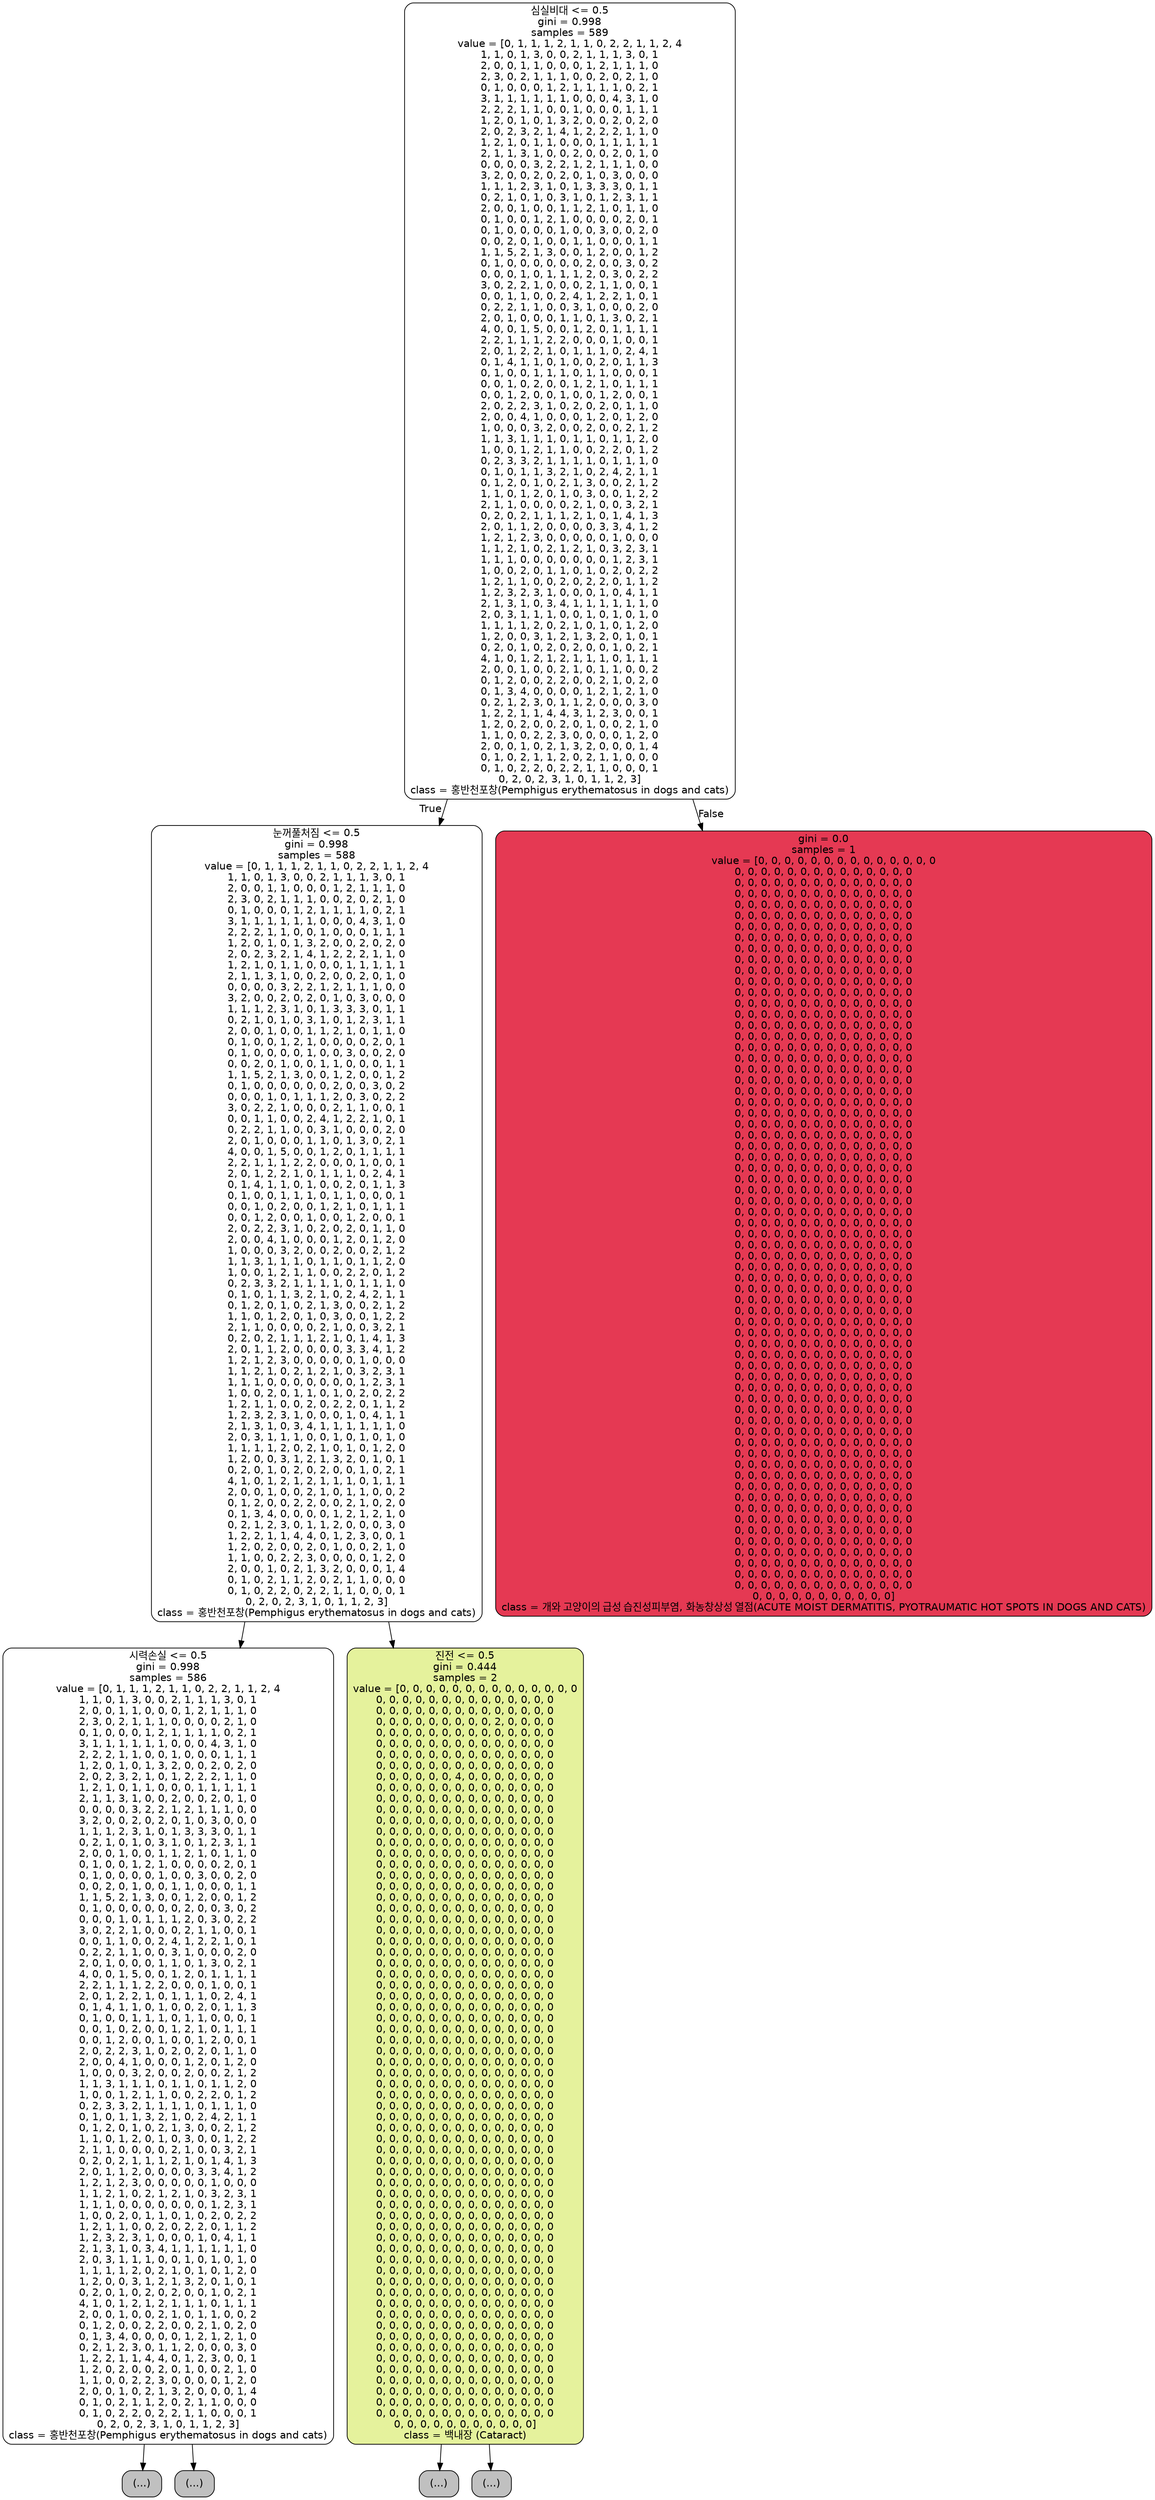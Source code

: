 digraph Tree {
node [shape=box, style="filled, rounded", color="black", fontname="helvetica"] ;
edge [fontname="helvetica"] ;
0 [label="심실비대 <= 0.5\ngini = 0.998\nsamples = 589\nvalue = [0, 1, 1, 1, 2, 1, 1, 0, 2, 2, 1, 1, 2, 4\n1, 1, 0, 1, 3, 0, 0, 2, 1, 1, 1, 3, 0, 1\n2, 0, 0, 1, 1, 0, 0, 0, 1, 2, 1, 1, 1, 0\n2, 3, 0, 2, 1, 1, 1, 0, 0, 2, 0, 2, 1, 0\n0, 1, 0, 0, 0, 1, 2, 1, 1, 1, 1, 0, 2, 1\n3, 1, 1, 1, 1, 1, 1, 0, 0, 0, 4, 3, 1, 0\n2, 2, 2, 1, 1, 0, 0, 1, 0, 0, 0, 1, 1, 1\n1, 2, 0, 1, 0, 1, 3, 2, 0, 0, 2, 0, 2, 0\n2, 0, 2, 3, 2, 1, 4, 1, 2, 2, 2, 1, 1, 0\n1, 2, 1, 0, 1, 1, 0, 0, 0, 1, 1, 1, 1, 1\n2, 1, 1, 3, 1, 0, 0, 2, 0, 0, 2, 0, 1, 0\n0, 0, 0, 0, 3, 2, 2, 1, 2, 1, 1, 1, 0, 0\n3, 2, 0, 0, 2, 0, 2, 0, 1, 0, 3, 0, 0, 0\n1, 1, 1, 2, 3, 1, 0, 1, 3, 3, 3, 0, 1, 1\n0, 2, 1, 0, 1, 0, 3, 1, 0, 1, 2, 3, 1, 1\n2, 0, 0, 1, 0, 0, 1, 1, 2, 1, 0, 1, 1, 0\n0, 1, 0, 0, 1, 2, 1, 0, 0, 0, 0, 2, 0, 1\n0, 1, 0, 0, 0, 0, 1, 0, 0, 3, 0, 0, 2, 0\n0, 0, 2, 0, 1, 0, 0, 1, 1, 0, 0, 0, 1, 1\n1, 1, 5, 2, 1, 3, 0, 0, 1, 2, 0, 0, 1, 2\n0, 1, 0, 0, 0, 0, 0, 0, 2, 0, 0, 3, 0, 2\n0, 0, 0, 1, 0, 1, 1, 1, 2, 0, 3, 0, 2, 2\n3, 0, 2, 2, 1, 0, 0, 0, 2, 1, 1, 0, 0, 1\n0, 0, 1, 1, 0, 0, 2, 4, 1, 2, 2, 1, 0, 1\n0, 2, 2, 1, 1, 0, 0, 3, 1, 0, 0, 0, 2, 0\n2, 0, 1, 0, 0, 0, 1, 1, 0, 1, 3, 0, 2, 1\n4, 0, 0, 1, 5, 0, 0, 1, 2, 0, 1, 1, 1, 1\n2, 2, 1, 1, 1, 2, 2, 0, 0, 0, 1, 0, 0, 1\n2, 0, 1, 2, 2, 1, 0, 1, 1, 1, 0, 2, 4, 1\n0, 1, 4, 1, 1, 0, 1, 0, 0, 2, 0, 1, 1, 3\n0, 1, 0, 0, 1, 1, 1, 0, 1, 1, 0, 0, 0, 1\n0, 0, 1, 0, 2, 0, 0, 1, 2, 1, 0, 1, 1, 1\n0, 0, 1, 2, 0, 0, 1, 0, 0, 1, 2, 0, 0, 1\n2, 0, 2, 2, 3, 1, 0, 2, 0, 2, 0, 1, 1, 0\n2, 0, 0, 4, 1, 0, 0, 0, 1, 2, 0, 1, 2, 0\n1, 0, 0, 0, 3, 2, 0, 0, 2, 0, 0, 2, 1, 2\n1, 1, 3, 1, 1, 1, 0, 1, 1, 0, 1, 1, 2, 0\n1, 0, 0, 1, 2, 1, 1, 0, 0, 2, 2, 0, 1, 2\n0, 2, 3, 3, 2, 1, 1, 1, 1, 0, 1, 1, 1, 0\n0, 1, 0, 1, 1, 3, 2, 1, 0, 2, 4, 2, 1, 1\n0, 1, 2, 0, 1, 0, 2, 1, 3, 0, 0, 2, 1, 2\n1, 1, 0, 1, 2, 0, 1, 0, 3, 0, 0, 1, 2, 2\n2, 1, 1, 0, 0, 0, 0, 2, 1, 0, 0, 3, 2, 1\n0, 2, 0, 2, 1, 1, 1, 2, 1, 0, 1, 4, 1, 3\n2, 0, 1, 1, 2, 0, 0, 0, 0, 3, 3, 4, 1, 2\n1, 2, 1, 2, 3, 0, 0, 0, 0, 0, 1, 0, 0, 0\n1, 1, 2, 1, 0, 2, 1, 2, 1, 0, 3, 2, 3, 1\n1, 1, 1, 0, 0, 0, 0, 0, 0, 0, 1, 2, 3, 1\n1, 0, 0, 2, 0, 1, 1, 0, 1, 0, 2, 0, 2, 2\n1, 2, 1, 1, 0, 0, 2, 0, 2, 2, 0, 1, 1, 2\n1, 2, 3, 2, 3, 1, 0, 0, 0, 1, 0, 4, 1, 1\n2, 1, 3, 1, 0, 3, 4, 1, 1, 1, 1, 1, 1, 0\n2, 0, 3, 1, 1, 1, 0, 0, 1, 0, 1, 0, 1, 0\n1, 1, 1, 1, 2, 0, 2, 1, 0, 1, 0, 1, 2, 0\n1, 2, 0, 0, 3, 1, 2, 1, 3, 2, 0, 1, 0, 1\n0, 2, 0, 1, 0, 2, 0, 2, 0, 0, 1, 0, 2, 1\n4, 1, 0, 1, 2, 1, 2, 1, 1, 1, 0, 1, 1, 1\n2, 0, 0, 1, 0, 0, 2, 1, 0, 1, 1, 0, 0, 2\n0, 1, 2, 0, 0, 2, 2, 0, 0, 2, 1, 0, 2, 0\n0, 1, 3, 4, 0, 0, 0, 0, 1, 2, 1, 2, 1, 0\n0, 2, 1, 2, 3, 0, 1, 1, 2, 0, 0, 0, 3, 0\n1, 2, 2, 1, 1, 4, 4, 3, 1, 2, 3, 0, 0, 1\n1, 2, 0, 2, 0, 0, 2, 0, 1, 0, 0, 2, 1, 0\n1, 1, 0, 0, 2, 2, 3, 0, 0, 0, 0, 1, 2, 0\n2, 0, 0, 1, 0, 2, 1, 3, 2, 0, 0, 0, 1, 4\n0, 1, 0, 2, 1, 1, 2, 0, 2, 1, 1, 0, 0, 0\n0, 1, 0, 2, 2, 0, 2, 2, 1, 1, 0, 0, 0, 1\n0, 2, 0, 2, 3, 1, 0, 1, 1, 2, 3]\nclass = 홍반천포창(Pemphigus erythematosus in dogs and cats)", fillcolor="#ffffff"] ;
1 [label="눈꺼풀처짐 <= 0.5\ngini = 0.998\nsamples = 588\nvalue = [0, 1, 1, 1, 2, 1, 1, 0, 2, 2, 1, 1, 2, 4\n1, 1, 0, 1, 3, 0, 0, 2, 1, 1, 1, 3, 0, 1\n2, 0, 0, 1, 1, 0, 0, 0, 1, 2, 1, 1, 1, 0\n2, 3, 0, 2, 1, 1, 1, 0, 0, 2, 0, 2, 1, 0\n0, 1, 0, 0, 0, 1, 2, 1, 1, 1, 1, 0, 2, 1\n3, 1, 1, 1, 1, 1, 1, 0, 0, 0, 4, 3, 1, 0\n2, 2, 2, 1, 1, 0, 0, 1, 0, 0, 0, 1, 1, 1\n1, 2, 0, 1, 0, 1, 3, 2, 0, 0, 2, 0, 2, 0\n2, 0, 2, 3, 2, 1, 4, 1, 2, 2, 2, 1, 1, 0\n1, 2, 1, 0, 1, 1, 0, 0, 0, 1, 1, 1, 1, 1\n2, 1, 1, 3, 1, 0, 0, 2, 0, 0, 2, 0, 1, 0\n0, 0, 0, 0, 3, 2, 2, 1, 2, 1, 1, 1, 0, 0\n3, 2, 0, 0, 2, 0, 2, 0, 1, 0, 3, 0, 0, 0\n1, 1, 1, 2, 3, 1, 0, 1, 3, 3, 3, 0, 1, 1\n0, 2, 1, 0, 1, 0, 3, 1, 0, 1, 2, 3, 1, 1\n2, 0, 0, 1, 0, 0, 1, 1, 2, 1, 0, 1, 1, 0\n0, 1, 0, 0, 1, 2, 1, 0, 0, 0, 0, 2, 0, 1\n0, 1, 0, 0, 0, 0, 1, 0, 0, 3, 0, 0, 2, 0\n0, 0, 2, 0, 1, 0, 0, 1, 1, 0, 0, 0, 1, 1\n1, 1, 5, 2, 1, 3, 0, 0, 1, 2, 0, 0, 1, 2\n0, 1, 0, 0, 0, 0, 0, 0, 2, 0, 0, 3, 0, 2\n0, 0, 0, 1, 0, 1, 1, 1, 2, 0, 3, 0, 2, 2\n3, 0, 2, 2, 1, 0, 0, 0, 2, 1, 1, 0, 0, 1\n0, 0, 1, 1, 0, 0, 2, 4, 1, 2, 2, 1, 0, 1\n0, 2, 2, 1, 1, 0, 0, 3, 1, 0, 0, 0, 2, 0\n2, 0, 1, 0, 0, 0, 1, 1, 0, 1, 3, 0, 2, 1\n4, 0, 0, 1, 5, 0, 0, 1, 2, 0, 1, 1, 1, 1\n2, 2, 1, 1, 1, 2, 2, 0, 0, 0, 1, 0, 0, 1\n2, 0, 1, 2, 2, 1, 0, 1, 1, 1, 0, 2, 4, 1\n0, 1, 4, 1, 1, 0, 1, 0, 0, 2, 0, 1, 1, 3\n0, 1, 0, 0, 1, 1, 1, 0, 1, 1, 0, 0, 0, 1\n0, 0, 1, 0, 2, 0, 0, 1, 2, 1, 0, 1, 1, 1\n0, 0, 1, 2, 0, 0, 1, 0, 0, 1, 2, 0, 0, 1\n2, 0, 2, 2, 3, 1, 0, 2, 0, 2, 0, 1, 1, 0\n2, 0, 0, 4, 1, 0, 0, 0, 1, 2, 0, 1, 2, 0\n1, 0, 0, 0, 3, 2, 0, 0, 2, 0, 0, 2, 1, 2\n1, 1, 3, 1, 1, 1, 0, 1, 1, 0, 1, 1, 2, 0\n1, 0, 0, 1, 2, 1, 1, 0, 0, 2, 2, 0, 1, 2\n0, 2, 3, 3, 2, 1, 1, 1, 1, 0, 1, 1, 1, 0\n0, 1, 0, 1, 1, 3, 2, 1, 0, 2, 4, 2, 1, 1\n0, 1, 2, 0, 1, 0, 2, 1, 3, 0, 0, 2, 1, 2\n1, 1, 0, 1, 2, 0, 1, 0, 3, 0, 0, 1, 2, 2\n2, 1, 1, 0, 0, 0, 0, 2, 1, 0, 0, 3, 2, 1\n0, 2, 0, 2, 1, 1, 1, 2, 1, 0, 1, 4, 1, 3\n2, 0, 1, 1, 2, 0, 0, 0, 0, 3, 3, 4, 1, 2\n1, 2, 1, 2, 3, 0, 0, 0, 0, 0, 1, 0, 0, 0\n1, 1, 2, 1, 0, 2, 1, 2, 1, 0, 3, 2, 3, 1\n1, 1, 1, 0, 0, 0, 0, 0, 0, 0, 1, 2, 3, 1\n1, 0, 0, 2, 0, 1, 1, 0, 1, 0, 2, 0, 2, 2\n1, 2, 1, 1, 0, 0, 2, 0, 2, 2, 0, 1, 1, 2\n1, 2, 3, 2, 3, 1, 0, 0, 0, 1, 0, 4, 1, 1\n2, 1, 3, 1, 0, 3, 4, 1, 1, 1, 1, 1, 1, 0\n2, 0, 3, 1, 1, 1, 0, 0, 1, 0, 1, 0, 1, 0\n1, 1, 1, 1, 2, 0, 2, 1, 0, 1, 0, 1, 2, 0\n1, 2, 0, 0, 3, 1, 2, 1, 3, 2, 0, 1, 0, 1\n0, 2, 0, 1, 0, 2, 0, 2, 0, 0, 1, 0, 2, 1\n4, 1, 0, 1, 2, 1, 2, 1, 1, 1, 0, 1, 1, 1\n2, 0, 0, 1, 0, 0, 2, 1, 0, 1, 1, 0, 0, 2\n0, 1, 2, 0, 0, 2, 2, 0, 0, 2, 1, 0, 2, 0\n0, 1, 3, 4, 0, 0, 0, 0, 1, 2, 1, 2, 1, 0\n0, 2, 1, 2, 3, 0, 1, 1, 2, 0, 0, 0, 3, 0\n1, 2, 2, 1, 1, 4, 4, 0, 1, 2, 3, 0, 0, 1\n1, 2, 0, 2, 0, 0, 2, 0, 1, 0, 0, 2, 1, 0\n1, 1, 0, 0, 2, 2, 3, 0, 0, 0, 0, 1, 2, 0\n2, 0, 0, 1, 0, 2, 1, 3, 2, 0, 0, 0, 1, 4\n0, 1, 0, 2, 1, 1, 2, 0, 2, 1, 1, 0, 0, 0\n0, 1, 0, 2, 2, 0, 2, 2, 1, 1, 0, 0, 0, 1\n0, 2, 0, 2, 3, 1, 0, 1, 1, 2, 3]\nclass = 홍반천포창(Pemphigus erythematosus in dogs and cats)", fillcolor="#ffffff"] ;
0 -> 1 [labeldistance=2.5, labelangle=45, headlabel="True"] ;
2 [label="시력손실 <= 0.5\ngini = 0.998\nsamples = 586\nvalue = [0, 1, 1, 1, 2, 1, 1, 0, 2, 2, 1, 1, 2, 4\n1, 1, 0, 1, 3, 0, 0, 2, 1, 1, 1, 3, 0, 1\n2, 0, 0, 1, 1, 0, 0, 0, 1, 2, 1, 1, 1, 0\n2, 3, 0, 2, 1, 1, 1, 0, 0, 0, 0, 2, 1, 0\n0, 1, 0, 0, 0, 1, 2, 1, 1, 1, 1, 0, 2, 1\n3, 1, 1, 1, 1, 1, 1, 0, 0, 0, 4, 3, 1, 0\n2, 2, 2, 1, 1, 0, 0, 1, 0, 0, 0, 1, 1, 1\n1, 2, 0, 1, 0, 1, 3, 2, 0, 0, 2, 0, 2, 0\n2, 0, 2, 3, 2, 1, 0, 1, 2, 2, 2, 1, 1, 0\n1, 2, 1, 0, 1, 1, 0, 0, 0, 1, 1, 1, 1, 1\n2, 1, 1, 3, 1, 0, 0, 2, 0, 0, 2, 0, 1, 0\n0, 0, 0, 0, 3, 2, 2, 1, 2, 1, 1, 1, 0, 0\n3, 2, 0, 0, 2, 0, 2, 0, 1, 0, 3, 0, 0, 0\n1, 1, 1, 2, 3, 1, 0, 1, 3, 3, 3, 0, 1, 1\n0, 2, 1, 0, 1, 0, 3, 1, 0, 1, 2, 3, 1, 1\n2, 0, 0, 1, 0, 0, 1, 1, 2, 1, 0, 1, 1, 0\n0, 1, 0, 0, 1, 2, 1, 0, 0, 0, 0, 2, 0, 1\n0, 1, 0, 0, 0, 0, 1, 0, 0, 3, 0, 0, 2, 0\n0, 0, 2, 0, 1, 0, 0, 1, 1, 0, 0, 0, 1, 1\n1, 1, 5, 2, 1, 3, 0, 0, 1, 2, 0, 0, 1, 2\n0, 1, 0, 0, 0, 0, 0, 0, 2, 0, 0, 3, 0, 2\n0, 0, 0, 1, 0, 1, 1, 1, 2, 0, 3, 0, 2, 2\n3, 0, 2, 2, 1, 0, 0, 0, 2, 1, 1, 0, 0, 1\n0, 0, 1, 1, 0, 0, 2, 4, 1, 2, 2, 1, 0, 1\n0, 2, 2, 1, 1, 0, 0, 3, 1, 0, 0, 0, 2, 0\n2, 0, 1, 0, 0, 0, 1, 1, 0, 1, 3, 0, 2, 1\n4, 0, 0, 1, 5, 0, 0, 1, 2, 0, 1, 1, 1, 1\n2, 2, 1, 1, 1, 2, 2, 0, 0, 0, 1, 0, 0, 1\n2, 0, 1, 2, 2, 1, 0, 1, 1, 1, 0, 2, 4, 1\n0, 1, 4, 1, 1, 0, 1, 0, 0, 2, 0, 1, 1, 3\n0, 1, 0, 0, 1, 1, 1, 0, 1, 1, 0, 0, 0, 1\n0, 0, 1, 0, 2, 0, 0, 1, 2, 1, 0, 1, 1, 1\n0, 0, 1, 2, 0, 0, 1, 0, 0, 1, 2, 0, 0, 1\n2, 0, 2, 2, 3, 1, 0, 2, 0, 2, 0, 1, 1, 0\n2, 0, 0, 4, 1, 0, 0, 0, 1, 2, 0, 1, 2, 0\n1, 0, 0, 0, 3, 2, 0, 0, 2, 0, 0, 2, 1, 2\n1, 1, 3, 1, 1, 1, 0, 1, 1, 0, 1, 1, 2, 0\n1, 0, 0, 1, 2, 1, 1, 0, 0, 2, 2, 0, 1, 2\n0, 2, 3, 3, 2, 1, 1, 1, 1, 0, 1, 1, 1, 0\n0, 1, 0, 1, 1, 3, 2, 1, 0, 2, 4, 2, 1, 1\n0, 1, 2, 0, 1, 0, 2, 1, 3, 0, 0, 2, 1, 2\n1, 1, 0, 1, 2, 0, 1, 0, 3, 0, 0, 1, 2, 2\n2, 1, 1, 0, 0, 0, 0, 2, 1, 0, 0, 3, 2, 1\n0, 2, 0, 2, 1, 1, 1, 2, 1, 0, 1, 4, 1, 3\n2, 0, 1, 1, 2, 0, 0, 0, 0, 3, 3, 4, 1, 2\n1, 2, 1, 2, 3, 0, 0, 0, 0, 0, 1, 0, 0, 0\n1, 1, 2, 1, 0, 2, 1, 2, 1, 0, 3, 2, 3, 1\n1, 1, 1, 0, 0, 0, 0, 0, 0, 0, 1, 2, 3, 1\n1, 0, 0, 2, 0, 1, 1, 0, 1, 0, 2, 0, 2, 2\n1, 2, 1, 1, 0, 0, 2, 0, 2, 2, 0, 1, 1, 2\n1, 2, 3, 2, 3, 1, 0, 0, 0, 1, 0, 4, 1, 1\n2, 1, 3, 1, 0, 3, 4, 1, 1, 1, 1, 1, 1, 0\n2, 0, 3, 1, 1, 1, 0, 0, 1, 0, 1, 0, 1, 0\n1, 1, 1, 1, 2, 0, 2, 1, 0, 1, 0, 1, 2, 0\n1, 2, 0, 0, 3, 1, 2, 1, 3, 2, 0, 1, 0, 1\n0, 2, 0, 1, 0, 2, 0, 2, 0, 0, 1, 0, 2, 1\n4, 1, 0, 1, 2, 1, 2, 1, 1, 1, 0, 1, 1, 1\n2, 0, 0, 1, 0, 0, 2, 1, 0, 1, 1, 0, 0, 2\n0, 1, 2, 0, 0, 2, 2, 0, 0, 2, 1, 0, 2, 0\n0, 1, 3, 4, 0, 0, 0, 0, 1, 2, 1, 2, 1, 0\n0, 2, 1, 2, 3, 0, 1, 1, 2, 0, 0, 0, 3, 0\n1, 2, 2, 1, 1, 4, 4, 0, 1, 2, 3, 0, 0, 1\n1, 2, 0, 2, 0, 0, 2, 0, 1, 0, 0, 2, 1, 0\n1, 1, 0, 0, 2, 2, 3, 0, 0, 0, 0, 1, 2, 0\n2, 0, 0, 1, 0, 2, 1, 3, 2, 0, 0, 0, 1, 4\n0, 1, 0, 2, 1, 1, 2, 0, 2, 1, 1, 0, 0, 0\n0, 1, 0, 2, 2, 0, 2, 2, 1, 1, 0, 0, 0, 1\n0, 2, 0, 2, 3, 1, 0, 1, 1, 2, 3]\nclass = 홍반천포창(Pemphigus erythematosus in dogs and cats)", fillcolor="#ffffff"] ;
1 -> 2 ;
3 [label="(...)", fillcolor="#C0C0C0"] ;
2 -> 3 ;
962 [label="(...)", fillcolor="#C0C0C0"] ;
2 -> 962 ;
963 [label="진전 <= 0.5\ngini = 0.444\nsamples = 2\nvalue = [0, 0, 0, 0, 0, 0, 0, 0, 0, 0, 0, 0, 0, 0\n0, 0, 0, 0, 0, 0, 0, 0, 0, 0, 0, 0, 0, 0\n0, 0, 0, 0, 0, 0, 0, 0, 0, 0, 0, 0, 0, 0\n0, 0, 0, 0, 0, 0, 0, 0, 0, 2, 0, 0, 0, 0\n0, 0, 0, 0, 0, 0, 0, 0, 0, 0, 0, 0, 0, 0\n0, 0, 0, 0, 0, 0, 0, 0, 0, 0, 0, 0, 0, 0\n0, 0, 0, 0, 0, 0, 0, 0, 0, 0, 0, 0, 0, 0\n0, 0, 0, 0, 0, 0, 0, 0, 0, 0, 0, 0, 0, 0\n0, 0, 0, 0, 0, 0, 4, 0, 0, 0, 0, 0, 0, 0\n0, 0, 0, 0, 0, 0, 0, 0, 0, 0, 0, 0, 0, 0\n0, 0, 0, 0, 0, 0, 0, 0, 0, 0, 0, 0, 0, 0\n0, 0, 0, 0, 0, 0, 0, 0, 0, 0, 0, 0, 0, 0\n0, 0, 0, 0, 0, 0, 0, 0, 0, 0, 0, 0, 0, 0\n0, 0, 0, 0, 0, 0, 0, 0, 0, 0, 0, 0, 0, 0\n0, 0, 0, 0, 0, 0, 0, 0, 0, 0, 0, 0, 0, 0\n0, 0, 0, 0, 0, 0, 0, 0, 0, 0, 0, 0, 0, 0\n0, 0, 0, 0, 0, 0, 0, 0, 0, 0, 0, 0, 0, 0\n0, 0, 0, 0, 0, 0, 0, 0, 0, 0, 0, 0, 0, 0\n0, 0, 0, 0, 0, 0, 0, 0, 0, 0, 0, 0, 0, 0\n0, 0, 0, 0, 0, 0, 0, 0, 0, 0, 0, 0, 0, 0\n0, 0, 0, 0, 0, 0, 0, 0, 0, 0, 0, 0, 0, 0\n0, 0, 0, 0, 0, 0, 0, 0, 0, 0, 0, 0, 0, 0\n0, 0, 0, 0, 0, 0, 0, 0, 0, 0, 0, 0, 0, 0\n0, 0, 0, 0, 0, 0, 0, 0, 0, 0, 0, 0, 0, 0\n0, 0, 0, 0, 0, 0, 0, 0, 0, 0, 0, 0, 0, 0\n0, 0, 0, 0, 0, 0, 0, 0, 0, 0, 0, 0, 0, 0\n0, 0, 0, 0, 0, 0, 0, 0, 0, 0, 0, 0, 0, 0\n0, 0, 0, 0, 0, 0, 0, 0, 0, 0, 0, 0, 0, 0\n0, 0, 0, 0, 0, 0, 0, 0, 0, 0, 0, 0, 0, 0\n0, 0, 0, 0, 0, 0, 0, 0, 0, 0, 0, 0, 0, 0\n0, 0, 0, 0, 0, 0, 0, 0, 0, 0, 0, 0, 0, 0\n0, 0, 0, 0, 0, 0, 0, 0, 0, 0, 0, 0, 0, 0\n0, 0, 0, 0, 0, 0, 0, 0, 0, 0, 0, 0, 0, 0\n0, 0, 0, 0, 0, 0, 0, 0, 0, 0, 0, 0, 0, 0\n0, 0, 0, 0, 0, 0, 0, 0, 0, 0, 0, 0, 0, 0\n0, 0, 0, 0, 0, 0, 0, 0, 0, 0, 0, 0, 0, 0\n0, 0, 0, 0, 0, 0, 0, 0, 0, 0, 0, 0, 0, 0\n0, 0, 0, 0, 0, 0, 0, 0, 0, 0, 0, 0, 0, 0\n0, 0, 0, 0, 0, 0, 0, 0, 0, 0, 0, 0, 0, 0\n0, 0, 0, 0, 0, 0, 0, 0, 0, 0, 0, 0, 0, 0\n0, 0, 0, 0, 0, 0, 0, 0, 0, 0, 0, 0, 0, 0\n0, 0, 0, 0, 0, 0, 0, 0, 0, 0, 0, 0, 0, 0\n0, 0, 0, 0, 0, 0, 0, 0, 0, 0, 0, 0, 0, 0\n0, 0, 0, 0, 0, 0, 0, 0, 0, 0, 0, 0, 0, 0\n0, 0, 0, 0, 0, 0, 0, 0, 0, 0, 0, 0, 0, 0\n0, 0, 0, 0, 0, 0, 0, 0, 0, 0, 0, 0, 0, 0\n0, 0, 0, 0, 0, 0, 0, 0, 0, 0, 0, 0, 0, 0\n0, 0, 0, 0, 0, 0, 0, 0, 0, 0, 0, 0, 0, 0\n0, 0, 0, 0, 0, 0, 0, 0, 0, 0, 0, 0, 0, 0\n0, 0, 0, 0, 0, 0, 0, 0, 0, 0, 0, 0, 0, 0\n0, 0, 0, 0, 0, 0, 0, 0, 0, 0, 0, 0, 0, 0\n0, 0, 0, 0, 0, 0, 0, 0, 0, 0, 0, 0, 0, 0\n0, 0, 0, 0, 0, 0, 0, 0, 0, 0, 0, 0, 0, 0\n0, 0, 0, 0, 0, 0, 0, 0, 0, 0, 0, 0, 0, 0\n0, 0, 0, 0, 0, 0, 0, 0, 0, 0, 0, 0, 0, 0\n0, 0, 0, 0, 0, 0, 0, 0, 0, 0, 0, 0, 0, 0\n0, 0, 0, 0, 0, 0, 0, 0, 0, 0, 0, 0, 0, 0\n0, 0, 0, 0, 0, 0, 0, 0, 0, 0, 0, 0, 0, 0\n0, 0, 0, 0, 0, 0, 0, 0, 0, 0, 0, 0, 0, 0\n0, 0, 0, 0, 0, 0, 0, 0, 0, 0, 0, 0, 0, 0\n0, 0, 0, 0, 0, 0, 0, 0, 0, 0, 0, 0, 0, 0\n0, 0, 0, 0, 0, 0, 0, 0, 0, 0, 0, 0, 0, 0\n0, 0, 0, 0, 0, 0, 0, 0, 0, 0, 0, 0, 0, 0\n0, 0, 0, 0, 0, 0, 0, 0, 0, 0, 0, 0, 0, 0\n0, 0, 0, 0, 0, 0, 0, 0, 0, 0, 0, 0, 0, 0\n0, 0, 0, 0, 0, 0, 0, 0, 0, 0, 0, 0, 0, 0\n0, 0, 0, 0, 0, 0, 0, 0, 0, 0, 0, 0, 0, 0\n0, 0, 0, 0, 0, 0, 0, 0, 0, 0, 0]\nclass = 백내장 (Cataract)", fillcolor="#e5f29c"] ;
1 -> 963 ;
964 [label="(...)", fillcolor="#C0C0C0"] ;
963 -> 964 ;
965 [label="(...)", fillcolor="#C0C0C0"] ;
963 -> 965 ;
966 [label="gini = 0.0\nsamples = 1\nvalue = [0, 0, 0, 0, 0, 0, 0, 0, 0, 0, 0, 0, 0, 0\n0, 0, 0, 0, 0, 0, 0, 0, 0, 0, 0, 0, 0, 0\n0, 0, 0, 0, 0, 0, 0, 0, 0, 0, 0, 0, 0, 0\n0, 0, 0, 0, 0, 0, 0, 0, 0, 0, 0, 0, 0, 0\n0, 0, 0, 0, 0, 0, 0, 0, 0, 0, 0, 0, 0, 0\n0, 0, 0, 0, 0, 0, 0, 0, 0, 0, 0, 0, 0, 0\n0, 0, 0, 0, 0, 0, 0, 0, 0, 0, 0, 0, 0, 0\n0, 0, 0, 0, 0, 0, 0, 0, 0, 0, 0, 0, 0, 0\n0, 0, 0, 0, 0, 0, 0, 0, 0, 0, 0, 0, 0, 0\n0, 0, 0, 0, 0, 0, 0, 0, 0, 0, 0, 0, 0, 0\n0, 0, 0, 0, 0, 0, 0, 0, 0, 0, 0, 0, 0, 0\n0, 0, 0, 0, 0, 0, 0, 0, 0, 0, 0, 0, 0, 0\n0, 0, 0, 0, 0, 0, 0, 0, 0, 0, 0, 0, 0, 0\n0, 0, 0, 0, 0, 0, 0, 0, 0, 0, 0, 0, 0, 0\n0, 0, 0, 0, 0, 0, 0, 0, 0, 0, 0, 0, 0, 0\n0, 0, 0, 0, 0, 0, 0, 0, 0, 0, 0, 0, 0, 0\n0, 0, 0, 0, 0, 0, 0, 0, 0, 0, 0, 0, 0, 0\n0, 0, 0, 0, 0, 0, 0, 0, 0, 0, 0, 0, 0, 0\n0, 0, 0, 0, 0, 0, 0, 0, 0, 0, 0, 0, 0, 0\n0, 0, 0, 0, 0, 0, 0, 0, 0, 0, 0, 0, 0, 0\n0, 0, 0, 0, 0, 0, 0, 0, 0, 0, 0, 0, 0, 0\n0, 0, 0, 0, 0, 0, 0, 0, 0, 0, 0, 0, 0, 0\n0, 0, 0, 0, 0, 0, 0, 0, 0, 0, 0, 0, 0, 0\n0, 0, 0, 0, 0, 0, 0, 0, 0, 0, 0, 0, 0, 0\n0, 0, 0, 0, 0, 0, 0, 0, 0, 0, 0, 0, 0, 0\n0, 0, 0, 0, 0, 0, 0, 0, 0, 0, 0, 0, 0, 0\n0, 0, 0, 0, 0, 0, 0, 0, 0, 0, 0, 0, 0, 0\n0, 0, 0, 0, 0, 0, 0, 0, 0, 0, 0, 0, 0, 0\n0, 0, 0, 0, 0, 0, 0, 0, 0, 0, 0, 0, 0, 0\n0, 0, 0, 0, 0, 0, 0, 0, 0, 0, 0, 0, 0, 0\n0, 0, 0, 0, 0, 0, 0, 0, 0, 0, 0, 0, 0, 0\n0, 0, 0, 0, 0, 0, 0, 0, 0, 0, 0, 0, 0, 0\n0, 0, 0, 0, 0, 0, 0, 0, 0, 0, 0, 0, 0, 0\n0, 0, 0, 0, 0, 0, 0, 0, 0, 0, 0, 0, 0, 0\n0, 0, 0, 0, 0, 0, 0, 0, 0, 0, 0, 0, 0, 0\n0, 0, 0, 0, 0, 0, 0, 0, 0, 0, 0, 0, 0, 0\n0, 0, 0, 0, 0, 0, 0, 0, 0, 0, 0, 0, 0, 0\n0, 0, 0, 0, 0, 0, 0, 0, 0, 0, 0, 0, 0, 0\n0, 0, 0, 0, 0, 0, 0, 0, 0, 0, 0, 0, 0, 0\n0, 0, 0, 0, 0, 0, 0, 0, 0, 0, 0, 0, 0, 0\n0, 0, 0, 0, 0, 0, 0, 0, 0, 0, 0, 0, 0, 0\n0, 0, 0, 0, 0, 0, 0, 0, 0, 0, 0, 0, 0, 0\n0, 0, 0, 0, 0, 0, 0, 0, 0, 0, 0, 0, 0, 0\n0, 0, 0, 0, 0, 0, 0, 0, 0, 0, 0, 0, 0, 0\n0, 0, 0, 0, 0, 0, 0, 0, 0, 0, 0, 0, 0, 0\n0, 0, 0, 0, 0, 0, 0, 0, 0, 0, 0, 0, 0, 0\n0, 0, 0, 0, 0, 0, 0, 0, 0, 0, 0, 0, 0, 0\n0, 0, 0, 0, 0, 0, 0, 0, 0, 0, 0, 0, 0, 0\n0, 0, 0, 0, 0, 0, 0, 0, 0, 0, 0, 0, 0, 0\n0, 0, 0, 0, 0, 0, 0, 0, 0, 0, 0, 0, 0, 0\n0, 0, 0, 0, 0, 0, 0, 0, 0, 0, 0, 0, 0, 0\n0, 0, 0, 0, 0, 0, 0, 0, 0, 0, 0, 0, 0, 0\n0, 0, 0, 0, 0, 0, 0, 0, 0, 0, 0, 0, 0, 0\n0, 0, 0, 0, 0, 0, 0, 0, 0, 0, 0, 0, 0, 0\n0, 0, 0, 0, 0, 0, 0, 0, 0, 0, 0, 0, 0, 0\n0, 0, 0, 0, 0, 0, 0, 0, 0, 0, 0, 0, 0, 0\n0, 0, 0, 0, 0, 0, 0, 0, 0, 0, 0, 0, 0, 0\n0, 0, 0, 0, 0, 0, 0, 0, 0, 0, 0, 0, 0, 0\n0, 0, 0, 0, 0, 0, 0, 0, 0, 0, 0, 0, 0, 0\n0, 0, 0, 0, 0, 0, 0, 0, 0, 0, 0, 0, 0, 0\n0, 0, 0, 0, 0, 0, 0, 0, 0, 0, 0, 0, 0, 0\n0, 0, 0, 0, 0, 0, 0, 3, 0, 0, 0, 0, 0, 0\n0, 0, 0, 0, 0, 0, 0, 0, 0, 0, 0, 0, 0, 0\n0, 0, 0, 0, 0, 0, 0, 0, 0, 0, 0, 0, 0, 0\n0, 0, 0, 0, 0, 0, 0, 0, 0, 0, 0, 0, 0, 0\n0, 0, 0, 0, 0, 0, 0, 0, 0, 0, 0, 0, 0, 0\n0, 0, 0, 0, 0, 0, 0, 0, 0, 0, 0, 0, 0, 0\n0, 0, 0, 0, 0, 0, 0, 0, 0, 0, 0]\nclass = 개와 고양이의 급성 습진성피부염, 화농창상성 열점(ACUTE MOIST DERMATITIS, PYOTRAUMATIC HOT SPOTS IN DOGS AND CATS)", fillcolor="#e53953"] ;
0 -> 966 [labeldistance=2.5, labelangle=-45, headlabel="False"] ;
}